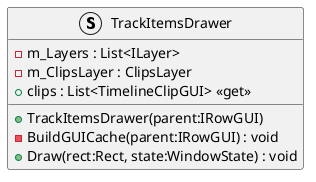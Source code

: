 @startuml
struct TrackItemsDrawer {
    - m_Layers : List<ILayer>
    - m_ClipsLayer : ClipsLayer
    + clips : List<TimelineClipGUI> <<get>>
    + TrackItemsDrawer(parent:IRowGUI)
    - BuildGUICache(parent:IRowGUI) : void
    + Draw(rect:Rect, state:WindowState) : void
}
@enduml

